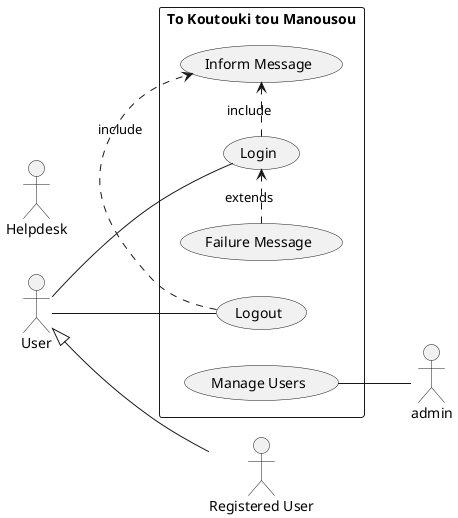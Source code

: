 @startuml

left to right direction

actor "User" as usr
actor "Helpdesk" as hlpdsk
actor "Registered User" as r_usr
usr <|-- r_usr

rectangle "To Koutouki tou Manousou" {
  usecase "Login" as UC1
  usecase "Logout" as UC2
  usecase "Manage Users" as UC3
  usecase "Inform Message" as UC4
  usecase "Failure Message" as UC5

















}

usr -- UC1
usr -- UC2
admin -up- UC3






















UC1 .> UC4 : include
UC2 .> UC4 : include
UC5 .> UC1 : extends





















@enduml
